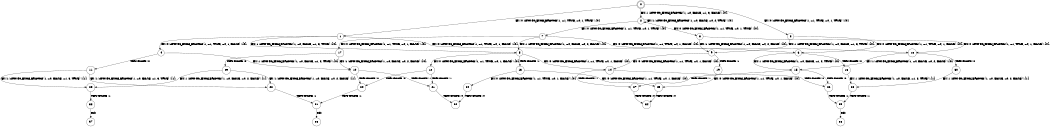 digraph BCG {
size = "7, 10.5";
center = TRUE;
node [shape = circle];
0 [peripheries = 2];
0 -> 1 [label = "EX !0 !ATOMIC_EXCH_BRANCH (1, +1, TRUE, +0, 1, TRUE) !{0}"];
0 -> 2 [label = "EX !1 !ATOMIC_EXCH_BRANCH (1, +0, FALSE, +1, 3, FALSE) !{0}"];
0 -> 3 [label = "EX !0 !ATOMIC_EXCH_BRANCH (1, +1, TRUE, +0, 1, TRUE) !{0}"];
1 -> 4 [label = "EX !0 !ATOMIC_EXCH_BRANCH (1, +1, TRUE, +0, 1, FALSE) !{0}"];
1 -> 5 [label = "EX !1 !ATOMIC_EXCH_BRANCH (1, +0, FALSE, +1, 3, TRUE) !{0}"];
1 -> 6 [label = "EX !0 !ATOMIC_EXCH_BRANCH (1, +1, TRUE, +0, 1, FALSE) !{0}"];
2 -> 2 [label = "EX !1 !ATOMIC_EXCH_BRANCH (1, +0, FALSE, +0, 2, TRUE) !{0}"];
2 -> 7 [label = "EX !0 !ATOMIC_EXCH_BRANCH (1, +1, TRUE, +0, 1, TRUE) !{0}"];
2 -> 8 [label = "EX !0 !ATOMIC_EXCH_BRANCH (1, +1, TRUE, +0, 1, TRUE) !{0}"];
3 -> 9 [label = "EX !1 !ATOMIC_EXCH_BRANCH (1, +0, FALSE, +1, 3, TRUE) !{0}"];
3 -> 6 [label = "EX !0 !ATOMIC_EXCH_BRANCH (1, +1, TRUE, +0, 1, FALSE) !{0}"];
4 -> 10 [label = "EX !1 !ATOMIC_EXCH_BRANCH (1, +0, FALSE, +1, 3, TRUE) !{0}"];
4 -> 11 [label = "TERMINATE !0"];
5 -> 12 [label = "EX !0 !ATOMIC_EXCH_BRANCH (1, +1, TRUE, +0, 1, FALSE) !{0}"];
5 -> 13 [label = "TERMINATE !1"];
5 -> 14 [label = "EX !0 !ATOMIC_EXCH_BRANCH (1, +1, TRUE, +0, 1, FALSE) !{0}"];
6 -> 15 [label = "EX !1 !ATOMIC_EXCH_BRANCH (1, +0, FALSE, +1, 3, TRUE) !{0}"];
6 -> 16 [label = "TERMINATE !0"];
7 -> 17 [label = "EX !0 !ATOMIC_EXCH_BRANCH (1, +1, TRUE, +0, 1, FALSE) !{0}"];
7 -> 5 [label = "EX !1 !ATOMIC_EXCH_BRANCH (1, +0, FALSE, +0, 2, FALSE) !{0}"];
7 -> 18 [label = "EX !0 !ATOMIC_EXCH_BRANCH (1, +1, TRUE, +0, 1, FALSE) !{0}"];
8 -> 9 [label = "EX !1 !ATOMIC_EXCH_BRANCH (1, +0, FALSE, +0, 2, FALSE) !{0}"];
8 -> 18 [label = "EX !0 !ATOMIC_EXCH_BRANCH (1, +1, TRUE, +0, 1, FALSE) !{0}"];
9 -> 19 [label = "TERMINATE !1"];
9 -> 14 [label = "EX !0 !ATOMIC_EXCH_BRANCH (1, +1, TRUE, +0, 1, FALSE) !{0}"];
10 -> 20 [label = "TERMINATE !0"];
10 -> 21 [label = "TERMINATE !1"];
11 -> 22 [label = "EX !1 !ATOMIC_EXCH_BRANCH (1, +0, FALSE, +1, 3, TRUE) !{1}"];
11 -> 23 [label = "EX !1 !ATOMIC_EXCH_BRANCH (1, +0, FALSE, +1, 3, TRUE) !{1}"];
12 -> 20 [label = "TERMINATE !0"];
12 -> 21 [label = "TERMINATE !1"];
13 -> 24 [label = "EX !0 !ATOMIC_EXCH_BRANCH (1, +1, TRUE, +0, 1, FALSE) !{0}"];
13 -> 25 [label = "EX !0 !ATOMIC_EXCH_BRANCH (1, +1, TRUE, +0, 1, FALSE) !{0}"];
14 -> 26 [label = "TERMINATE !0"];
14 -> 27 [label = "TERMINATE !1"];
15 -> 26 [label = "TERMINATE !0"];
15 -> 27 [label = "TERMINATE !1"];
16 -> 28 [label = "EX !1 !ATOMIC_EXCH_BRANCH (1, +0, FALSE, +1, 3, TRUE) !{1}"];
17 -> 10 [label = "EX !1 !ATOMIC_EXCH_BRANCH (1, +0, FALSE, +0, 2, FALSE) !{0}"];
17 -> 29 [label = "TERMINATE !0"];
18 -> 15 [label = "EX !1 !ATOMIC_EXCH_BRANCH (1, +0, FALSE, +0, 2, FALSE) !{0}"];
18 -> 30 [label = "TERMINATE !0"];
19 -> 25 [label = "EX !0 !ATOMIC_EXCH_BRANCH (1, +1, TRUE, +0, 1, FALSE) !{0}"];
20 -> 31 [label = "TERMINATE !1"];
21 -> 32 [label = "TERMINATE !0"];
22 -> 31 [label = "TERMINATE !1"];
23 -> 33 [label = "TERMINATE !1"];
24 -> 32 [label = "TERMINATE !0"];
25 -> 34 [label = "TERMINATE !0"];
26 -> 35 [label = "TERMINATE !1"];
27 -> 34 [label = "TERMINATE !0"];
28 -> 35 [label = "TERMINATE !1"];
29 -> 22 [label = "EX !1 !ATOMIC_EXCH_BRANCH (1, +0, FALSE, +0, 2, FALSE) !{1}"];
29 -> 23 [label = "EX !1 !ATOMIC_EXCH_BRANCH (1, +0, FALSE, +0, 2, FALSE) !{1}"];
30 -> 28 [label = "EX !1 !ATOMIC_EXCH_BRANCH (1, +0, FALSE, +0, 2, FALSE) !{1}"];
31 -> 36 [label = "exit"];
33 -> 37 [label = "exit"];
35 -> 38 [label = "exit"];
}
